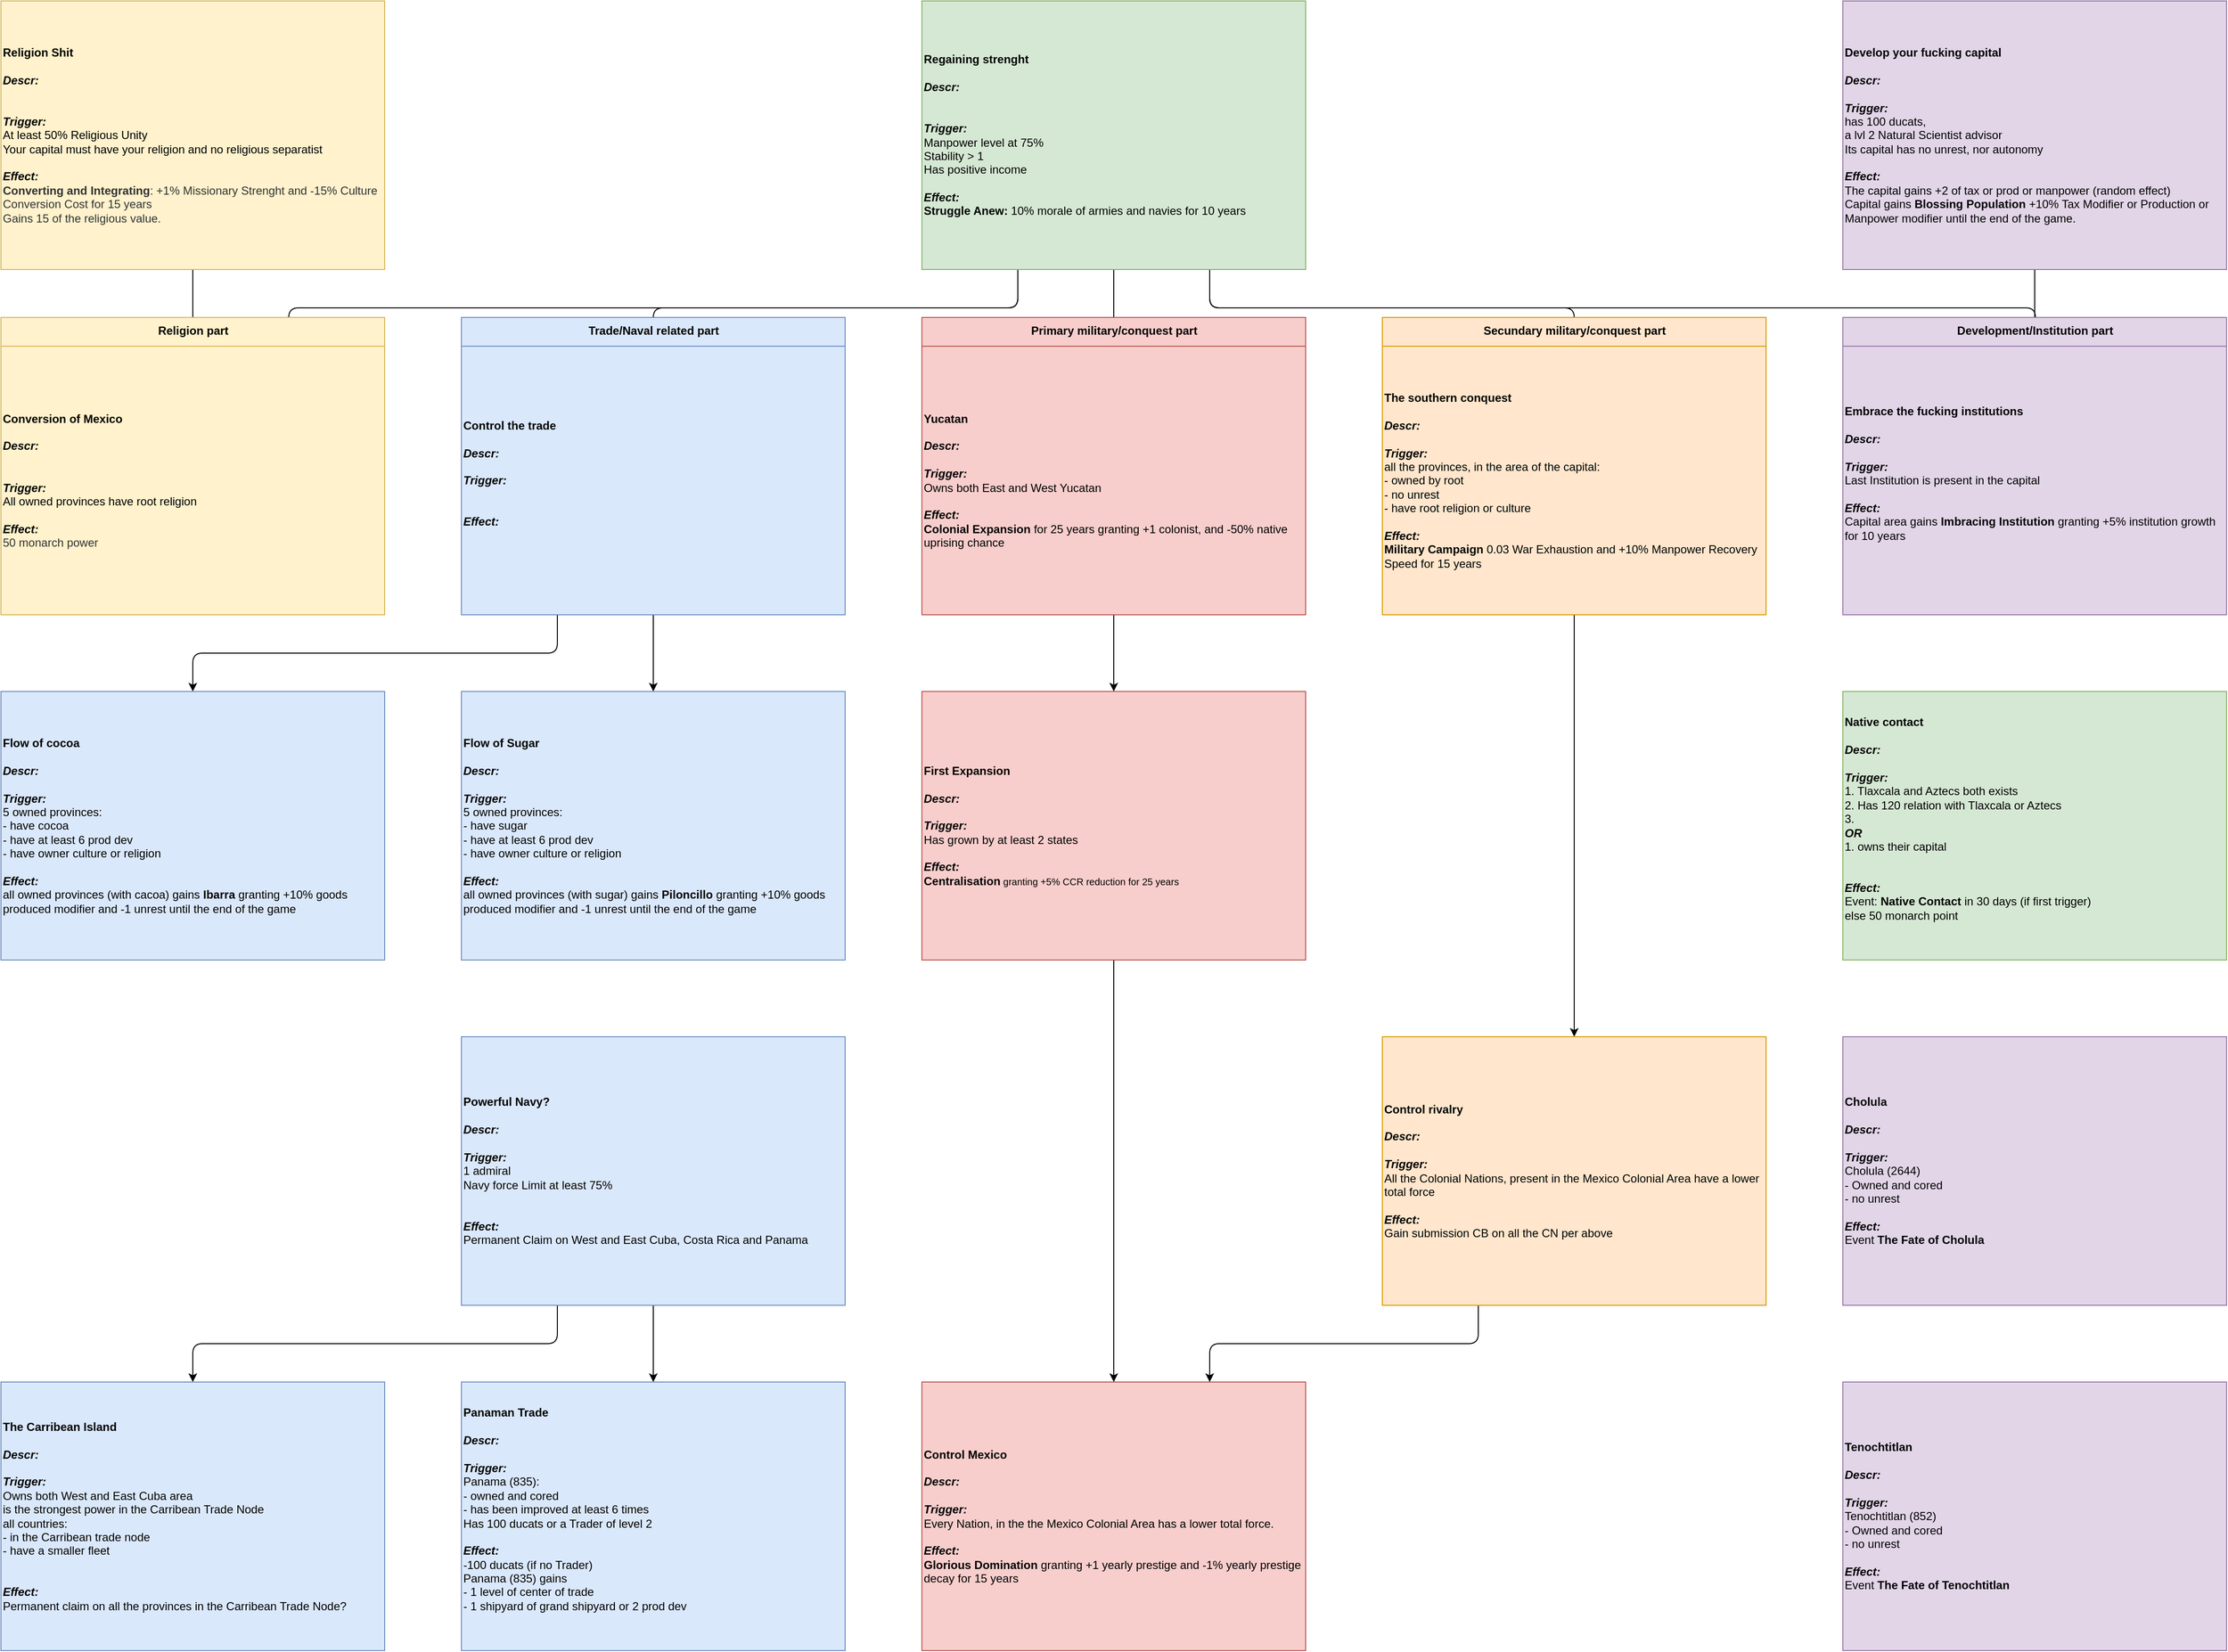 <mxfile version="12.9.3" type="device" pages="2"><diagram id="kzSDAJDjx9IFy4JvHGh8" name="Missions"><mxGraphModel dx="2062" dy="822" grid="1" gridSize="10" guides="1" tooltips="1" connect="1" arrows="1" fold="1" page="1" pageScale="1" pageWidth="827" pageHeight="1169" math="0" shadow="0"><root><mxCell id="0"/><mxCell id="1" parent="0"/><mxCell id="1duMbpfqb4n2V9v_ifHp-9" style="edgeStyle=orthogonalEdgeStyle;orthogonalLoop=1;jettySize=auto;html=1;exitX=0.25;exitY=1;exitDx=0;exitDy=0;fontSize=12;rounded=1;" parent="1" source="VS-WX2oO7uqrwknDHlsG-1" target="VS-WX2oO7uqrwknDHlsG-9" edge="1"><mxGeometry relative="1" as="geometry"/></mxCell><mxCell id="bOzuorMYkFxrs2pDDm80-41" style="edgeStyle=orthogonalEdgeStyle;orthogonalLoop=1;jettySize=auto;html=1;exitX=0.75;exitY=1;exitDx=0;exitDy=0;startArrow=none;startFill=0;strokeColor=#000000;fontSize=12;rounded=1;" parent="1" source="VS-WX2oO7uqrwknDHlsG-1" target="TTL-foOcZzqklbkpSJ-E-7" edge="1"><mxGeometry relative="1" as="geometry"/></mxCell><mxCell id="bOzuorMYkFxrs2pDDm80-43" style="edgeStyle=orthogonalEdgeStyle;orthogonalLoop=1;jettySize=auto;html=1;exitX=0.25;exitY=1;exitDx=0;exitDy=0;startArrow=none;startFill=0;strokeColor=#000000;fontSize=12;rounded=1;entryX=0.75;entryY=0;entryDx=0;entryDy=0;" parent="1" source="VS-WX2oO7uqrwknDHlsG-1" target="u9ziRXCBblDP0fWpCBxg-26" edge="1"><mxGeometry relative="1" as="geometry"/></mxCell><mxCell id="Hifq5IkfQWLHuLUF-LU--15" style="edgeStyle=orthogonalEdgeStyle;orthogonalLoop=1;jettySize=auto;html=1;exitX=0.5;exitY=1;exitDx=0;exitDy=0;rounded=1;" parent="1" source="VS-WX2oO7uqrwknDHlsG-1" target="VS-WX2oO7uqrwknDHlsG-5" edge="1"><mxGeometry relative="1" as="geometry"/></mxCell><mxCell id="iRokWBo9ocZPzYUVk0KC-3" style="edgeStyle=orthogonalEdgeStyle;orthogonalLoop=1;jettySize=auto;html=1;exitX=0.75;exitY=1;exitDx=0;exitDy=0;rounded=1;" parent="1" source="VS-WX2oO7uqrwknDHlsG-1" edge="1"><mxGeometry relative="1" as="geometry"><mxPoint x="2120.379" y="360" as="targetPoint"/></mxGeometry></mxCell><mxCell id="VS-WX2oO7uqrwknDHlsG-1" value="&lt;div style=&quot;font-size: 12px&quot; align=&quot;left&quot;&gt;&lt;font style=&quot;font-size: 12px&quot;&gt;&lt;b style=&quot;font-size: 12px&quot;&gt;&lt;font style=&quot;font-size: 12px&quot;&gt;Regaining strenght&lt;/font&gt;&lt;/b&gt;&lt;/font&gt;&lt;/div&gt;&lt;div style=&quot;font-size: 12px&quot; align=&quot;left&quot;&gt;&lt;font style=&quot;font-size: 12px&quot;&gt;&lt;b style=&quot;font-size: 12px&quot;&gt;&lt;font style=&quot;font-size: 12px&quot;&gt;&lt;br style=&quot;font-size: 12px&quot;&gt;&lt;/font&gt;&lt;/b&gt;&lt;/font&gt;&lt;/div&gt;&lt;div style=&quot;font-size: 12px&quot; align=&quot;left&quot;&gt;&lt;font style=&quot;font-size: 12px&quot;&gt;&lt;span style=&quot;font-size: 12px&quot;&gt;&lt;font style=&quot;font-size: 12px&quot;&gt;&lt;i style=&quot;font-size: 12px&quot;&gt;&lt;b style=&quot;font-size: 12px&quot;&gt;Descr:&lt;/b&gt;&lt;/i&gt;&lt;/font&gt;&lt;/span&gt;&lt;/font&gt;&lt;/div&gt;&lt;div style=&quot;font-size: 12px&quot; align=&quot;left&quot;&gt;&lt;div align=&quot;left&quot; style=&quot;font-size: 12px&quot;&gt;&lt;br&gt;&lt;/div&gt;&lt;/div&gt;&lt;div style=&quot;font-size: 12px&quot; align=&quot;left&quot;&gt;&lt;font style=&quot;font-size: 12px&quot;&gt;&lt;br style=&quot;font-size: 12px&quot;&gt;&lt;/font&gt;&lt;/div&gt;&lt;div style=&quot;font-size: 12px&quot; align=&quot;left&quot;&gt;&lt;font style=&quot;font-size: 12px&quot;&gt;&lt;b style=&quot;font-size: 12px&quot;&gt;&lt;i style=&quot;font-size: 12px&quot;&gt;Trigger:&lt;/i&gt;&lt;/b&gt;&lt;/font&gt;&lt;/div&gt;&lt;div style=&quot;font-size: 12px&quot; align=&quot;left&quot;&gt;Manpower level at 75%&lt;/div&gt;&lt;div style=&quot;font-size: 12px&quot; align=&quot;left&quot;&gt;Stability &amp;gt; 1&lt;/div&gt;&lt;div style=&quot;font-size: 12px&quot; align=&quot;left&quot;&gt;Has positive income&lt;/div&gt;&lt;div style=&quot;font-size: 12px&quot; align=&quot;left&quot;&gt;&lt;font style=&quot;font-size: 12px&quot;&gt;&lt;br style=&quot;font-size: 12px&quot;&gt;&lt;/font&gt;&lt;/div&gt;&lt;div style=&quot;font-size: 12px&quot; align=&quot;left&quot;&gt;&lt;font style=&quot;font-size: 12px&quot;&gt;&lt;font style=&quot;font-size: 12px&quot;&gt;&lt;b style=&quot;font-size: 12px&quot;&gt;&lt;i style=&quot;font-size: 12px&quot;&gt;Effect:&lt;/i&gt;&lt;/b&gt;&lt;/font&gt;&lt;/font&gt;&lt;/div&gt;&lt;b&gt;S&lt;/b&gt;&lt;b&gt;truggle Anew: &lt;/b&gt;&lt;span&gt;10% morale of armies and navies for 10 years&lt;br&gt;&lt;/span&gt;" style="rounded=0;whiteSpace=wrap;html=1;align=left;fontSize=12;fillColor=#d5e8d4;strokeColor=#82b366;" parent="1" vertex="1"><mxGeometry x="960" width="400" height="280" as="geometry"/></mxCell><mxCell id="C0YAHzZO9Mw9zngRvJDv-5" style="edgeStyle=orthogonalEdgeStyle;orthogonalLoop=1;jettySize=auto;html=1;exitX=0.5;exitY=1;exitDx=0;exitDy=0;rounded=1;" parent="1" source="Hifq5IkfQWLHuLUF-LU--17" target="6eCW07KP6Vzbq3WBbb-S-1" edge="1"><mxGeometry relative="1" as="geometry"><mxPoint x="2120.379" y="360" as="targetPoint"/></mxGeometry></mxCell><mxCell id="Hifq5IkfQWLHuLUF-LU--17" value="&lt;div style=&quot;font-size: 12px&quot; align=&quot;left&quot;&gt;&lt;b&gt;Develop your fucking capital&amp;nbsp;&lt;/b&gt;&lt;/div&gt;&lt;div style=&quot;font-size: 12px&quot; align=&quot;left&quot;&gt;&lt;b&gt;&lt;br&gt;&lt;/b&gt;&lt;/div&gt;&lt;div style=&quot;font-size: 12px&quot; align=&quot;left&quot;&gt;&lt;font style=&quot;font-size: 12px&quot;&gt;&lt;span style=&quot;font-size: 12px&quot;&gt;&lt;font style=&quot;font-size: 12px&quot;&gt;&lt;i style=&quot;font-size: 12px&quot;&gt;&lt;b style=&quot;font-size: 12px&quot;&gt;Descr:&lt;/b&gt;&lt;/i&gt;&lt;/font&gt;&lt;/span&gt;&lt;/font&gt;&lt;/div&gt;&lt;div style=&quot;font-size: 12px&quot; align=&quot;left&quot;&gt;&lt;div align=&quot;left&quot; style=&quot;font-size: 12px&quot;&gt;&lt;br&gt;&lt;/div&gt;&lt;/div&gt;&lt;div style=&quot;font-size: 12px&quot; align=&quot;left&quot;&gt;&lt;font style=&quot;font-size: 12px&quot;&gt;&lt;b style=&quot;font-size: 12px&quot;&gt;&lt;i style=&quot;font-size: 12px&quot;&gt;Trigger:&lt;/i&gt;&lt;/b&gt;&lt;/font&gt;&lt;/div&gt;&lt;div style=&quot;font-size: 12px&quot; align=&quot;left&quot;&gt;has 100 ducats,&lt;/div&gt;&lt;div style=&quot;font-size: 12px&quot; align=&quot;left&quot;&gt;a lvl 2 Natural Scientist advisor&amp;nbsp;&lt;/div&gt;&lt;div style=&quot;font-size: 12px&quot; align=&quot;left&quot;&gt;Its capital has no unrest, nor autonomy&lt;/div&gt;&lt;div style=&quot;font-size: 12px&quot; align=&quot;left&quot;&gt;&lt;br&gt;&lt;/div&gt;&lt;div style=&quot;font-size: 12px&quot; align=&quot;left&quot;&gt;&lt;font style=&quot;font-size: 12px&quot;&gt;&lt;font style=&quot;font-size: 12px&quot;&gt;&lt;b style=&quot;font-size: 12px&quot;&gt;&lt;i style=&quot;font-size: 12px&quot;&gt;Effect:&lt;/i&gt;&lt;/b&gt;&lt;/font&gt;&lt;/font&gt;&lt;/div&gt;&lt;div style=&quot;font-size: 12px&quot; align=&quot;left&quot;&gt;The capital gains +2 of tax or prod or manpower (random effect)&lt;/div&gt;&lt;div style=&quot;font-size: 12px&quot; align=&quot;left&quot;&gt;Capital gains&amp;nbsp;&lt;b&gt;Blossing Population&amp;nbsp;&lt;/b&gt;+10% Tax Modifier or Production or Manpower modifier until the end of the game.&lt;/div&gt;" style="rounded=0;whiteSpace=wrap;html=1;align=left;fontSize=12;fillColor=#e1d5e7;strokeColor=#9673a6;" parent="1" vertex="1"><mxGeometry x="1920" width="400" height="280" as="geometry"/></mxCell><mxCell id="6eCW07KP6Vzbq3WBbb-S-1" value="&lt;div style=&quot;font-size: 12px&quot; align=&quot;left&quot;&gt;&lt;b&gt;Embrace the fucking institutions&lt;/b&gt;&lt;/div&gt;&lt;div style=&quot;font-size: 12px&quot; align=&quot;left&quot;&gt;&lt;b&gt;&lt;br&gt;&lt;/b&gt;&lt;/div&gt;&lt;div style=&quot;font-size: 12px&quot; align=&quot;left&quot;&gt;&lt;font style=&quot;font-size: 12px&quot;&gt;&lt;span style=&quot;font-size: 12px&quot;&gt;&lt;font style=&quot;font-size: 12px&quot;&gt;&lt;i style=&quot;font-size: 12px&quot;&gt;&lt;b style=&quot;font-size: 12px&quot;&gt;Descr:&lt;/b&gt;&lt;/i&gt;&lt;/font&gt;&lt;/span&gt;&lt;/font&gt;&lt;/div&gt;&lt;div style=&quot;font-size: 12px&quot; align=&quot;left&quot;&gt;&lt;div align=&quot;left&quot; style=&quot;font-size: 12px&quot;&gt;&lt;br&gt;&lt;/div&gt;&lt;/div&gt;&lt;div style=&quot;font-size: 12px&quot; align=&quot;left&quot;&gt;&lt;font style=&quot;font-size: 12px&quot;&gt;&lt;b style=&quot;font-size: 12px&quot;&gt;&lt;i style=&quot;font-size: 12px&quot;&gt;Trigger:&lt;/i&gt;&lt;/b&gt;&lt;/font&gt;&lt;/div&gt;&lt;div style=&quot;font-size: 12px&quot; align=&quot;left&quot;&gt;Last Institution is present in the capital&lt;/div&gt;&lt;div style=&quot;font-size: 12px&quot; align=&quot;left&quot;&gt;&lt;br&gt;&lt;/div&gt;&lt;div style=&quot;font-size: 12px&quot; align=&quot;left&quot;&gt;&lt;font style=&quot;font-size: 12px&quot;&gt;&lt;font style=&quot;font-size: 12px&quot;&gt;&lt;b style=&quot;font-size: 12px&quot;&gt;&lt;i style=&quot;font-size: 12px&quot;&gt;Effect:&lt;/i&gt;&lt;/b&gt;&lt;/font&gt;&lt;/font&gt;&lt;/div&gt;&lt;div style=&quot;font-size: 12px&quot; align=&quot;left&quot;&gt;Capital area gains &lt;b&gt;Imbracing Institution&lt;/b&gt;&amp;nbsp;granting +5% institution growth for 10 years&lt;/div&gt;&lt;div style=&quot;font-size: 12px&quot; align=&quot;left&quot;&gt;&lt;br&gt;&lt;/div&gt;" style="rounded=0;whiteSpace=wrap;html=1;align=left;fontSize=12;fillColor=#e1d5e7;strokeColor=#9673a6;" parent="1" vertex="1"><mxGeometry x="1920" y="360" width="400" height="280" as="geometry"/></mxCell><mxCell id="u9ziRXCBblDP0fWpCBxg-6" style="edgeStyle=orthogonalEdgeStyle;rounded=1;orthogonalLoop=1;jettySize=auto;html=1;exitX=0.25;exitY=1;exitDx=0;exitDy=0;" parent="1" source="VS-WX2oO7uqrwknDHlsG-9" target="u9ziRXCBblDP0fWpCBxg-4" edge="1"><mxGeometry relative="1" as="geometry"/></mxCell><mxCell id="u9ziRXCBblDP0fWpCBxg-8" value="" style="edgeStyle=orthogonalEdgeStyle;rounded=1;orthogonalLoop=1;jettySize=auto;html=1;" parent="1" source="VS-WX2oO7uqrwknDHlsG-9" target="u9ziRXCBblDP0fWpCBxg-7" edge="1"><mxGeometry relative="1" as="geometry"/></mxCell><mxCell id="VS-WX2oO7uqrwknDHlsG-9" value="&lt;div style=&quot;font-size: 12px&quot;&gt;&lt;div&gt;&lt;b&gt;Control the trade&lt;/b&gt;&lt;/div&gt;&lt;div&gt;&lt;b&gt;&lt;br&gt;&lt;/b&gt;&lt;/div&gt;&lt;div&gt;&lt;b&gt;&lt;i&gt;Descr:&lt;/i&gt;&lt;/b&gt;&lt;/div&gt;&lt;div&gt;&lt;br&gt;&lt;/div&gt;&lt;div&gt;&lt;b&gt;&lt;i&gt;Trigger:&lt;/i&gt;&lt;/b&gt;&lt;/div&gt;&lt;div&gt;&lt;br&gt;&lt;/div&gt;&lt;div&gt;&lt;br&gt;&lt;/div&gt;&lt;div&gt;&lt;b&gt;&lt;i&gt;Effect:&lt;/i&gt;&lt;/b&gt;&lt;/div&gt;&lt;div&gt;&lt;br&gt;&lt;/div&gt;&lt;/div&gt;" style="rounded=0;whiteSpace=wrap;html=1;align=left;fontSize=12;fillColor=#dae8fc;strokeColor=#6c8ebf;" parent="1" vertex="1"><mxGeometry x="480" y="360" width="400" height="280" as="geometry"/></mxCell><mxCell id="u9ziRXCBblDP0fWpCBxg-7" value="&lt;div style=&quot;font-size: 12px&quot;&gt;&lt;div&gt;&lt;b&gt;Flow of Sugar&lt;/b&gt;&lt;/div&gt;&lt;div&gt;&lt;b&gt;&lt;br&gt;&lt;/b&gt;&lt;/div&gt;&lt;div&gt;&lt;div&gt;&lt;b&gt;&lt;i&gt;Descr:&lt;/i&gt;&lt;/b&gt;&lt;/div&gt;&lt;div&gt;&lt;br&gt;&lt;/div&gt;&lt;div&gt;&lt;b&gt;&lt;i&gt;Trigger:&lt;/i&gt;&lt;/b&gt;&lt;/div&gt;&lt;div&gt;5 owned provinces:&lt;/div&gt;&lt;div&gt;- have sugar&lt;/div&gt;&lt;div&gt;- have at least 6 prod dev&lt;/div&gt;&lt;div&gt;- have owner culture or religion&lt;/div&gt;&lt;div&gt;&lt;br&gt;&lt;/div&gt;&lt;div&gt;&lt;b&gt;&lt;i&gt;Effect:&lt;/i&gt;&lt;/b&gt;&lt;/div&gt;&lt;div&gt;all owned provinces (with sugar) gains&lt;b&gt;&amp;nbsp;Piloncillo&amp;nbsp;&lt;/b&gt;granting +10% goods produced modifier and -1 unrest until the end of the game&lt;/div&gt;&lt;/div&gt;&lt;/div&gt;" style="rounded=0;whiteSpace=wrap;html=1;align=left;fontSize=12;fillColor=#dae8fc;strokeColor=#6c8ebf;" parent="1" vertex="1"><mxGeometry x="480" y="720" width="400" height="280" as="geometry"/></mxCell><mxCell id="u9ziRXCBblDP0fWpCBxg-4" value="&lt;div style=&quot;font-size: 12px&quot;&gt;&lt;div&gt;&lt;b&gt;Flow of cocoa&lt;/b&gt;&lt;/div&gt;&lt;div&gt;&lt;b&gt;&lt;br&gt;&lt;/b&gt;&lt;/div&gt;&lt;div&gt;&lt;b&gt;&lt;i&gt;Descr:&lt;/i&gt;&lt;/b&gt;&lt;/div&gt;&lt;div&gt;&lt;br&gt;&lt;/div&gt;&lt;div&gt;&lt;b&gt;&lt;i&gt;Trigger:&lt;/i&gt;&lt;/b&gt;&lt;/div&gt;&lt;div&gt;5 owned provinces:&lt;/div&gt;&lt;div&gt;- have cocoa&lt;/div&gt;&lt;div&gt;- have at least 6 prod dev&lt;/div&gt;&lt;div&gt;- have owner culture or religion&lt;/div&gt;&lt;div&gt;&lt;br&gt;&lt;/div&gt;&lt;div&gt;&lt;b&gt;&lt;i&gt;Effect:&lt;/i&gt;&lt;/b&gt;&lt;/div&gt;&lt;div&gt;all owned provinces (with cacoa) gains&lt;b&gt;&amp;nbsp;Ibarra&lt;/b&gt;&amp;nbsp;granting +10% goods produced modifier and -1 unrest until the end of the game&lt;/div&gt;&lt;/div&gt;" style="rounded=0;whiteSpace=wrap;html=1;align=left;fontSize=12;fillColor=#dae8fc;strokeColor=#6c8ebf;" parent="1" vertex="1"><mxGeometry y="720" width="400" height="280" as="geometry"/></mxCell><mxCell id="u9ziRXCBblDP0fWpCBxg-25" value="" style="edgeStyle=orthogonalEdgeStyle;rounded=1;orthogonalLoop=1;jettySize=auto;html=1;exitX=0.25;exitY=1;exitDx=0;exitDy=0;" parent="1" source="u9ziRXCBblDP0fWpCBxg-9" target="u9ziRXCBblDP0fWpCBxg-24" edge="1"><mxGeometry relative="1" as="geometry"/></mxCell><mxCell id="u9ziRXCBblDP0fWpCBxg-29" value="" style="edgeStyle=orthogonalEdgeStyle;rounded=1;orthogonalLoop=1;jettySize=auto;html=1;" parent="1" source="u9ziRXCBblDP0fWpCBxg-9" target="u9ziRXCBblDP0fWpCBxg-28" edge="1"><mxGeometry relative="1" as="geometry"/></mxCell><mxCell id="u9ziRXCBblDP0fWpCBxg-9" value="&lt;div style=&quot;font-size: 12px&quot;&gt;&lt;div&gt;&lt;b&gt;Powerful Navy?&lt;/b&gt;&lt;/div&gt;&lt;div&gt;&lt;b&gt;&lt;br&gt;&lt;/b&gt;&lt;/div&gt;&lt;div&gt;&lt;b&gt;&lt;i&gt;Descr:&lt;/i&gt;&lt;/b&gt;&lt;/div&gt;&lt;div&gt;&lt;br&gt;&lt;/div&gt;&lt;div&gt;&lt;b&gt;&lt;i&gt;Trigger:&lt;/i&gt;&lt;/b&gt;&lt;/div&gt;&lt;div&gt;1 admiral&lt;/div&gt;&lt;div&gt;Navy force Limit at least 75%&lt;/div&gt;&lt;div&gt;&lt;br&gt;&lt;/div&gt;&lt;div&gt;&lt;br&gt;&lt;/div&gt;&lt;div&gt;&lt;b&gt;&lt;i&gt;Effect:&lt;/i&gt;&lt;/b&gt;&lt;/div&gt;&lt;div&gt;Permanent Claim on West and East Cuba, Costa Rica and Panama&lt;/div&gt;&lt;/div&gt;" style="rounded=0;whiteSpace=wrap;html=1;align=left;fontSize=12;fillColor=#dae8fc;strokeColor=#6c8ebf;" parent="1" vertex="1"><mxGeometry x="480" y="1080" width="400" height="280" as="geometry"/></mxCell><mxCell id="u9ziRXCBblDP0fWpCBxg-28" value="&lt;div style=&quot;font-size: 12px&quot;&gt;&lt;div&gt;&lt;b&gt;Panaman Trade&lt;/b&gt;&lt;/div&gt;&lt;div&gt;&lt;b&gt;&lt;br&gt;&lt;/b&gt;&lt;/div&gt;&lt;div&gt;&lt;b&gt;&lt;i&gt;Descr:&lt;/i&gt;&lt;/b&gt;&lt;/div&gt;&lt;div&gt;&lt;br&gt;&lt;/div&gt;&lt;div&gt;&lt;b&gt;&lt;i&gt;Trigger:&lt;/i&gt;&lt;/b&gt;&lt;/div&gt;&lt;div&gt;Panama (835):&lt;/div&gt;&lt;div&gt;- owned and cored&lt;/div&gt;&lt;div&gt;- has been improved at least 6 times&lt;/div&gt;&lt;div&gt;Has 100 ducats or a Trader of level 2&lt;/div&gt;&lt;div&gt;&lt;br&gt;&lt;/div&gt;&lt;div&gt;&lt;b&gt;&lt;i&gt;Effect:&lt;/i&gt;&lt;/b&gt;&lt;/div&gt;&lt;div&gt;-100 ducats (if no Trader)&lt;/div&gt;&lt;div&gt;Panama (835) gains&amp;nbsp;&lt;/div&gt;&lt;div&gt;- 1 level of center of trade&lt;/div&gt;&lt;div&gt;- 1 shipyard of grand shipyard or 2 prod dev&lt;/div&gt;&lt;div&gt;&lt;br&gt;&lt;/div&gt;&lt;/div&gt;" style="rounded=0;whiteSpace=wrap;html=1;align=left;fontSize=12;fillColor=#dae8fc;strokeColor=#6c8ebf;" parent="1" vertex="1"><mxGeometry x="480" y="1440" width="400" height="280" as="geometry"/></mxCell><mxCell id="u9ziRXCBblDP0fWpCBxg-24" value="&lt;div style=&quot;font-size: 12px&quot;&gt;&lt;div&gt;&lt;b&gt;The Carribean Island&lt;/b&gt;&lt;/div&gt;&lt;div&gt;&lt;b&gt;&lt;br&gt;&lt;/b&gt;&lt;/div&gt;&lt;div&gt;&lt;b&gt;&lt;i&gt;Descr:&lt;/i&gt;&lt;/b&gt;&lt;/div&gt;&lt;div&gt;&lt;br&gt;&lt;/div&gt;&lt;div&gt;&lt;b&gt;&lt;i&gt;Trigger:&lt;/i&gt;&lt;/b&gt;&lt;/div&gt;&lt;div&gt;Owns both West and East Cuba area&lt;/div&gt;&lt;div&gt;is the strongest power in the Carribean Trade Node&lt;/div&gt;&lt;div&gt;all countries:&lt;/div&gt;&lt;div&gt;- in the Carribean trade node&lt;/div&gt;&lt;div&gt;- have a smaller fleet&lt;/div&gt;&lt;div&gt;&lt;br&gt;&lt;/div&gt;&lt;div&gt;&lt;br&gt;&lt;/div&gt;&lt;div&gt;&lt;b&gt;&lt;i&gt;Effect:&lt;/i&gt;&lt;/b&gt;&lt;/div&gt;&lt;div&gt;Permanent claim on all the provinces in the Carribean Trade Node?&lt;/div&gt;&lt;/div&gt;" style="rounded=0;whiteSpace=wrap;html=1;align=left;fontSize=12;fillColor=#dae8fc;strokeColor=#6c8ebf;" parent="1" vertex="1"><mxGeometry y="1440" width="400" height="280" as="geometry"/></mxCell><mxCell id="w6SWjsJNd_PJqNKlExnE-12" value="" style="edgeStyle=orthogonalEdgeStyle;rounded=0;orthogonalLoop=1;jettySize=auto;html=1;" parent="1" edge="1"><mxGeometry relative="1" as="geometry"><mxPoint x="-1360" y="720.071" as="sourcePoint"/></mxGeometry></mxCell><mxCell id="w6SWjsJNd_PJqNKlExnE-16" value="" style="edgeStyle=orthogonalEdgeStyle;rounded=0;orthogonalLoop=1;jettySize=auto;html=1;" parent="1" edge="1"><mxGeometry relative="1" as="geometry"><mxPoint x="-1360" y="1120.071" as="sourcePoint"/></mxGeometry></mxCell><mxCell id="2cpTKASR6VVEuFGcLXBK-2" value="" style="edgeStyle=orthogonalEdgeStyle;rounded=1;orthogonalLoop=1;jettySize=auto;html=1;" edge="1" parent="1" source="VS-WX2oO7uqrwknDHlsG-5" target="2cpTKASR6VVEuFGcLXBK-1"><mxGeometry relative="1" as="geometry"/></mxCell><mxCell id="VS-WX2oO7uqrwknDHlsG-5" value="&lt;div style=&quot;font-size: 12px&quot;&gt;&lt;div&gt;&lt;b&gt;Yucatan&lt;/b&gt;&lt;/div&gt;&lt;div&gt;&lt;b&gt;&lt;br&gt;&lt;/b&gt;&lt;/div&gt;&lt;div&gt;&lt;b&gt;&lt;i&gt;Descr:&lt;/i&gt;&lt;/b&gt;&lt;/div&gt;&lt;div&gt;&lt;br&gt;&lt;/div&gt;&lt;div&gt;&lt;b&gt;&lt;i&gt;Trigger:&lt;/i&gt;&lt;/b&gt;&lt;/div&gt;&lt;div&gt;Owns both East and West Yucatan&lt;/div&gt;&lt;div&gt;&lt;br&gt;&lt;/div&gt;&lt;div&gt;&lt;b&gt;&lt;i&gt;Effect:&lt;/i&gt;&lt;/b&gt;&lt;/div&gt;&lt;div&gt;&lt;b&gt;Colonial Expansion&lt;/b&gt;&amp;nbsp;for 25 years granting +1 colonist, and -50% native uprising chance&lt;/div&gt;&lt;/div&gt;" style="rounded=0;whiteSpace=wrap;html=1;align=left;fontSize=12;fillColor=#f8cecc;strokeColor=#b85450;" parent="1" vertex="1"><mxGeometry x="960" y="360" width="400" height="280" as="geometry"/></mxCell><mxCell id="2cpTKASR6VVEuFGcLXBK-4" value="" style="edgeStyle=orthogonalEdgeStyle;rounded=1;orthogonalLoop=1;jettySize=auto;html=1;" edge="1" parent="1" source="2cpTKASR6VVEuFGcLXBK-1" target="2cpTKASR6VVEuFGcLXBK-3"><mxGeometry relative="1" as="geometry"/></mxCell><mxCell id="2cpTKASR6VVEuFGcLXBK-1" value="&lt;div&gt;&lt;div style=&quot;font-size: 12px&quot;&gt;&lt;b&gt;First Expansion&lt;/b&gt;&lt;/div&gt;&lt;div style=&quot;font-size: 12px&quot;&gt;&lt;b&gt;&lt;br&gt;&lt;/b&gt;&lt;/div&gt;&lt;div style=&quot;font-size: 12px&quot;&gt;&lt;b&gt;&lt;i&gt;Descr:&lt;/i&gt;&lt;/b&gt;&lt;/div&gt;&lt;div style=&quot;font-size: 12px&quot;&gt;&lt;br&gt;&lt;/div&gt;&lt;div style=&quot;font-size: 12px&quot;&gt;&lt;b&gt;&lt;i&gt;Trigger:&lt;/i&gt;&lt;/b&gt;&lt;/div&gt;&lt;div style=&quot;font-size: 12px&quot;&gt;Has grown by at least 2 states&lt;/div&gt;&lt;div style=&quot;font-size: 12px&quot;&gt;&lt;br&gt;&lt;/div&gt;&lt;div style=&quot;font-size: 12px&quot;&gt;&lt;b&gt;&lt;i&gt;Effect:&lt;/i&gt;&lt;/b&gt;&lt;/div&gt;&lt;div&gt;&lt;b&gt;Centralisation&lt;/b&gt;&lt;span style=&quot;font-size: 10px&quot;&gt;&amp;nbsp;granting +5% CCR reduction for 25 years&lt;/span&gt;&lt;/div&gt;&lt;/div&gt;" style="rounded=0;whiteSpace=wrap;html=1;align=left;fontSize=12;fillColor=#f8cecc;strokeColor=#b85450;" vertex="1" parent="1"><mxGeometry x="960" y="720" width="400" height="280" as="geometry"/></mxCell><mxCell id="2cpTKASR6VVEuFGcLXBK-3" value="&lt;div style=&quot;font-size: 12px&quot;&gt;&lt;b&gt;Control Mexico&lt;/b&gt;&lt;/div&gt;&lt;div style=&quot;font-size: 12px&quot;&gt;&lt;b&gt;&lt;br&gt;&lt;/b&gt;&lt;/div&gt;&lt;div style=&quot;font-size: 12px&quot;&gt;&lt;b&gt;&lt;i&gt;Descr:&lt;/i&gt;&lt;/b&gt;&lt;/div&gt;&lt;div style=&quot;font-size: 12px&quot;&gt;&lt;br&gt;&lt;/div&gt;&lt;div style=&quot;font-size: 12px&quot;&gt;&lt;b&gt;&lt;i&gt;Trigger:&lt;/i&gt;&lt;/b&gt;&lt;/div&gt;&lt;div style=&quot;font-size: 12px&quot;&gt;Every Nation, in the the Mexico Colonial Area has a lower total force.&lt;/div&gt;&lt;div style=&quot;font-size: 12px&quot;&gt;&lt;br&gt;&lt;/div&gt;&lt;div style=&quot;font-size: 12px&quot;&gt;&lt;b&gt;&lt;i&gt;Effect:&lt;/i&gt;&lt;/b&gt;&lt;/div&gt;&lt;div&gt;&lt;b&gt;Glorious Domination&lt;/b&gt;&amp;nbsp;granting +1 yearly prestige and -1% yearly prestige decay for 15 years&lt;br&gt;&lt;/div&gt;" style="rounded=0;whiteSpace=wrap;html=1;align=left;fontSize=12;fillColor=#f8cecc;strokeColor=#b85450;" vertex="1" parent="1"><mxGeometry x="960" y="1440" width="400" height="280" as="geometry"/></mxCell><mxCell id="yrQwM_ZOXLAgXuqmaFQ8-32" value="" style="edgeStyle=orthogonalEdgeStyle;orthogonalLoop=1;jettySize=auto;html=1;fontSize=12;rounded=0;" parent="1" edge="1"><mxGeometry relative="1" as="geometry"><mxPoint x="80" y="3520" as="sourcePoint"/></mxGeometry></mxCell><mxCell id="yrQwM_ZOXLAgXuqmaFQ8-34" value="" style="edgeStyle=orthogonalEdgeStyle;orthogonalLoop=1;jettySize=auto;html=1;fontSize=12;rounded=0;" parent="1" edge="1"><mxGeometry relative="1" as="geometry"><mxPoint x="-400" y="3520" as="sourcePoint"/></mxGeometry></mxCell><mxCell id="2cpTKASR6VVEuFGcLXBK-6" value="" style="edgeStyle=orthogonalEdgeStyle;rounded=1;orthogonalLoop=1;jettySize=auto;html=1;" edge="1" parent="1" source="TTL-foOcZzqklbkpSJ-E-7" target="2cpTKASR6VVEuFGcLXBK-5"><mxGeometry relative="1" as="geometry"/></mxCell><mxCell id="TTL-foOcZzqklbkpSJ-E-7" value="&lt;div style=&quot;font-size: 12px&quot;&gt;&lt;b&gt;The southern conquest&lt;/b&gt;&lt;/div&gt;&lt;div style=&quot;font-size: 12px&quot;&gt;&lt;b&gt;&lt;br&gt;&lt;/b&gt;&lt;/div&gt;&lt;div style=&quot;font-size: 12px&quot;&gt;&lt;font style=&quot;font-size: 12px&quot;&gt;&lt;b style=&quot;font-size: 12px&quot;&gt;&lt;i style=&quot;font-size: 12px&quot;&gt;Descr:&lt;/i&gt;&lt;/b&gt;&lt;/font&gt;&lt;/div&gt;&lt;div style=&quot;font-size: 12px&quot;&gt;&lt;br&gt;&lt;/div&gt;&lt;div style=&quot;font-size: 12px&quot;&gt;&lt;font style=&quot;font-size: 12px&quot;&gt;&lt;b style=&quot;font-size: 12px&quot;&gt;&lt;i style=&quot;font-size: 12px&quot;&gt;Trigger:&lt;/i&gt;&lt;/b&gt;&lt;/font&gt;&lt;/div&gt;&lt;div style=&quot;font-size: 12px&quot;&gt;all the provinces, in the area of the capital:&lt;/div&gt;&lt;div style=&quot;font-size: 12px&quot;&gt;- owned by root&lt;/div&gt;&lt;div style=&quot;font-size: 12px&quot;&gt;- no unrest&lt;/div&gt;&lt;div style=&quot;font-size: 12px&quot;&gt;- have root religion or culture&lt;/div&gt;&lt;div style=&quot;font-size: 12px&quot;&gt;&lt;br&gt;&lt;/div&gt;&lt;div style=&quot;font-size: 12px&quot;&gt;&lt;font style=&quot;font-size: 12px&quot;&gt;&lt;b style=&quot;font-size: 12px&quot;&gt;&lt;i style=&quot;font-size: 12px&quot;&gt;Effect:&lt;/i&gt;&lt;/b&gt;&lt;/font&gt;&lt;/div&gt;&lt;div style=&quot;font-size: 12px&quot;&gt;&lt;div style=&quot;font-size: 12px&quot;&gt;&lt;font style=&quot;font-size: 12px&quot;&gt;&lt;font style=&quot;font-size: 12px&quot;&gt;&lt;b style=&quot;font-size: 12px&quot;&gt;Military Campaign&lt;/b&gt;&amp;nbsp;0.03 War Exhaustion and +10% Manpower Recovery Speed&amp;nbsp;&lt;/font&gt;for 15 years&lt;/font&gt;&lt;/div&gt;&lt;/div&gt;" style="rounded=0;whiteSpace=wrap;html=1;align=left;fontSize=12;fillColor=#ffe6cc;strokeColor=#d79b00;" parent="1" vertex="1"><mxGeometry x="1440" y="360" width="400" height="280" as="geometry"/></mxCell><mxCell id="2cpTKASR6VVEuFGcLXBK-7" style="edgeStyle=orthogonalEdgeStyle;rounded=1;orthogonalLoop=1;jettySize=auto;html=1;exitX=0.25;exitY=1;exitDx=0;exitDy=0;entryX=0.75;entryY=0;entryDx=0;entryDy=0;" edge="1" parent="1" source="2cpTKASR6VVEuFGcLXBK-5" target="2cpTKASR6VVEuFGcLXBK-3"><mxGeometry relative="1" as="geometry"/></mxCell><mxCell id="2cpTKASR6VVEuFGcLXBK-5" value="&lt;div style=&quot;font-size: 12px&quot;&gt;&lt;b&gt;Control rivalry&lt;/b&gt;&lt;/div&gt;&lt;div style=&quot;font-size: 12px&quot;&gt;&lt;b&gt;&lt;br&gt;&lt;/b&gt;&lt;/div&gt;&lt;div style=&quot;font-size: 12px&quot;&gt;&lt;font style=&quot;font-size: 12px&quot;&gt;&lt;b style=&quot;font-size: 12px&quot;&gt;&lt;i style=&quot;font-size: 12px&quot;&gt;Descr:&lt;/i&gt;&lt;/b&gt;&lt;/font&gt;&lt;/div&gt;&lt;div style=&quot;font-size: 12px&quot;&gt;&lt;br&gt;&lt;/div&gt;&lt;div style=&quot;font-size: 12px&quot;&gt;&lt;font style=&quot;font-size: 12px&quot;&gt;&lt;b style=&quot;font-size: 12px&quot;&gt;&lt;i style=&quot;font-size: 12px&quot;&gt;Trigger:&lt;/i&gt;&lt;/b&gt;&lt;/font&gt;&lt;/div&gt;&lt;div style=&quot;font-size: 12px&quot;&gt;All the Colonial Nations, present in the Mexico Colonial Area have a lower total force&lt;/div&gt;&lt;div style=&quot;font-size: 12px&quot;&gt;&lt;br&gt;&lt;/div&gt;&lt;div style=&quot;font-size: 12px&quot;&gt;&lt;font style=&quot;font-size: 12px&quot;&gt;&lt;b style=&quot;font-size: 12px&quot;&gt;&lt;i style=&quot;font-size: 12px&quot;&gt;Effect:&lt;/i&gt;&lt;/b&gt;&lt;/font&gt;&lt;/div&gt;&lt;div style=&quot;font-size: 12px&quot;&gt;&lt;div style=&quot;font-size: 12px&quot;&gt;Gain submission CB on all the CN per above&lt;/div&gt;&lt;/div&gt;" style="rounded=0;whiteSpace=wrap;html=1;align=left;fontSize=12;fillColor=#ffe6cc;strokeColor=#d79b00;" vertex="1" parent="1"><mxGeometry x="1440" y="1080" width="400" height="280" as="geometry"/></mxCell><mxCell id="u9ziRXCBblDP0fWpCBxg-12" value="&lt;div style=&quot;font-size: 12px&quot;&gt;&lt;b&gt;Native contact&lt;/b&gt;&lt;/div&gt;&lt;div style=&quot;font-size: 12px&quot;&gt;&lt;b&gt;&lt;br&gt;&lt;/b&gt;&lt;/div&gt;&lt;div style=&quot;font-size: 12px&quot;&gt;&lt;font style=&quot;font-size: 12px&quot;&gt;&lt;b style=&quot;font-size: 12px&quot;&gt;&lt;i style=&quot;font-size: 12px&quot;&gt;Descr:&lt;/i&gt;&lt;/b&gt;&lt;/font&gt;&lt;/div&gt;&lt;div style=&quot;font-size: 12px&quot;&gt;&lt;br&gt;&lt;/div&gt;&lt;div style=&quot;font-size: 12px&quot;&gt;&lt;font style=&quot;font-size: 12px&quot;&gt;&lt;b style=&quot;font-size: 12px&quot;&gt;&lt;i style=&quot;font-size: 12px&quot;&gt;Trigger:&lt;/i&gt;&lt;/b&gt;&lt;/font&gt;&lt;/div&gt;&lt;div style=&quot;font-size: 12px&quot;&gt;1. Tlaxcala and Aztecs both exists&lt;/div&gt;&lt;div style=&quot;font-size: 12px&quot;&gt;2. Has 120 relation with Tlaxcala or Aztecs&lt;/div&gt;&lt;div style=&quot;font-size: 12px&quot;&gt;3.&lt;/div&gt;&lt;div style=&quot;font-size: 12px&quot;&gt;&lt;b&gt;&lt;i&gt;OR&lt;/i&gt;&lt;/b&gt;&lt;/div&gt;&lt;div style=&quot;font-size: 12px&quot;&gt;1. owns their capital&lt;/div&gt;&lt;div style=&quot;font-size: 12px&quot;&gt;&lt;br&gt;&lt;/div&gt;&lt;div style=&quot;font-size: 12px&quot;&gt;&lt;br&gt;&lt;/div&gt;&lt;div style=&quot;font-size: 12px&quot;&gt;&lt;font style=&quot;font-size: 12px&quot;&gt;&lt;b style=&quot;font-size: 12px&quot;&gt;&lt;i style=&quot;font-size: 12px&quot;&gt;Effect:&lt;/i&gt;&lt;/b&gt;&lt;/font&gt;&lt;/div&gt;&lt;div style=&quot;font-size: 12px&quot;&gt;Event: &lt;b&gt;Native Contact&lt;/b&gt;&amp;nbsp;in 30 days (if first trigger)&lt;/div&gt;&lt;div style=&quot;font-size: 12px&quot;&gt;else 50 monarch point&amp;nbsp;&lt;/div&gt;&lt;div style=&quot;font-size: 12px&quot;&gt;&lt;br&gt;&lt;/div&gt;" style="rounded=0;whiteSpace=wrap;html=1;align=left;fontSize=12;fillColor=#d5e8d4;strokeColor=#82b366;" parent="1" vertex="1"><mxGeometry x="1920" y="720" width="400" height="280" as="geometry"/></mxCell><mxCell id="u9ziRXCBblDP0fWpCBxg-18" value="&lt;div style=&quot;font-size: 12px&quot;&gt;&lt;b&gt;Cholula&lt;/b&gt;&lt;/div&gt;&lt;div style=&quot;font-size: 12px&quot;&gt;&lt;b&gt;&lt;br&gt;&lt;/b&gt;&lt;/div&gt;&lt;div style=&quot;font-size: 12px&quot;&gt;&lt;font style=&quot;font-size: 12px&quot;&gt;&lt;b style=&quot;font-size: 12px&quot;&gt;&lt;i style=&quot;font-size: 12px&quot;&gt;Descr:&lt;/i&gt;&lt;/b&gt;&lt;/font&gt;&lt;/div&gt;&lt;div style=&quot;font-size: 12px&quot;&gt;&lt;br&gt;&lt;/div&gt;&lt;div style=&quot;font-size: 12px&quot;&gt;&lt;font style=&quot;font-size: 12px&quot;&gt;&lt;b style=&quot;font-size: 12px&quot;&gt;&lt;i style=&quot;font-size: 12px&quot;&gt;Trigger:&lt;/i&gt;&lt;/b&gt;&lt;/font&gt;&lt;/div&gt;&lt;div style=&quot;font-size: 12px&quot;&gt;Cholula (2644)&lt;/div&gt;&lt;div style=&quot;font-size: 12px&quot;&gt;- Owned and cored&lt;/div&gt;&lt;div style=&quot;font-size: 12px&quot;&gt;- no unrest&lt;/div&gt;&lt;div style=&quot;font-size: 12px&quot;&gt;&lt;br&gt;&lt;/div&gt;&lt;div style=&quot;font-size: 12px&quot;&gt;&lt;font style=&quot;font-size: 12px&quot;&gt;&lt;b style=&quot;font-size: 12px&quot;&gt;&lt;i style=&quot;font-size: 12px&quot;&gt;Effect:&lt;/i&gt;&lt;/b&gt;&lt;/font&gt;&lt;/div&gt;&lt;div style=&quot;font-size: 12px&quot;&gt;Event &lt;b&gt;The Fate of Cholula&lt;/b&gt;&lt;/div&gt;" style="rounded=0;whiteSpace=wrap;html=1;align=left;fontSize=12;fillColor=#e1d5e7;strokeColor=#9673a6;" parent="1" vertex="1"><mxGeometry x="1920" y="1080" width="400" height="280" as="geometry"/></mxCell><mxCell id="u9ziRXCBblDP0fWpCBxg-20" value="&lt;div&gt;&lt;b&gt;Tenochtitlan&lt;/b&gt;&lt;br&gt;&lt;/div&gt;&lt;div style=&quot;font-size: 12px&quot;&gt;&lt;b&gt;&lt;br&gt;&lt;/b&gt;&lt;/div&gt;&lt;div style=&quot;font-size: 12px&quot;&gt;&lt;font style=&quot;font-size: 12px&quot;&gt;&lt;b style=&quot;font-size: 12px&quot;&gt;&lt;i style=&quot;font-size: 12px&quot;&gt;Descr:&lt;/i&gt;&lt;/b&gt;&lt;/font&gt;&lt;/div&gt;&lt;div style=&quot;font-size: 12px&quot;&gt;&lt;br&gt;&lt;/div&gt;&lt;div style=&quot;font-size: 12px&quot;&gt;&lt;font style=&quot;font-size: 12px&quot;&gt;&lt;b style=&quot;font-size: 12px&quot;&gt;&lt;i style=&quot;font-size: 12px&quot;&gt;Trigger:&lt;/i&gt;&lt;/b&gt;&lt;/font&gt;&lt;/div&gt;&lt;div style=&quot;font-size: 12px&quot;&gt;Tenochtitlan (852)&lt;/div&gt;&lt;div style=&quot;font-size: 12px&quot;&gt;- Owned and cored&lt;/div&gt;&lt;div style=&quot;font-size: 12px&quot;&gt;- no unrest&lt;/div&gt;&lt;div style=&quot;font-size: 12px&quot;&gt;&lt;br&gt;&lt;/div&gt;&lt;div style=&quot;font-size: 12px&quot;&gt;&lt;font style=&quot;font-size: 12px&quot;&gt;&lt;b style=&quot;font-size: 12px&quot;&gt;&lt;i style=&quot;font-size: 12px&quot;&gt;Effect:&lt;/i&gt;&lt;/b&gt;&lt;/font&gt;&lt;/div&gt;&lt;div style=&quot;font-size: 12px&quot;&gt;Event &lt;b&gt;The Fate of Tenochtitlan&lt;/b&gt;&lt;/div&gt;" style="rounded=0;whiteSpace=wrap;html=1;align=left;fontSize=12;fillColor=#e1d5e7;strokeColor=#9673a6;" parent="1" vertex="1"><mxGeometry x="1920" y="1440" width="400" height="280" as="geometry"/></mxCell><mxCell id="u9ziRXCBblDP0fWpCBxg-27" value="" style="edgeStyle=orthogonalEdgeStyle;rounded=1;orthogonalLoop=1;jettySize=auto;html=1;" parent="1" source="QzyGDQtAHyH9AOBVf9tL-3" target="u9ziRXCBblDP0fWpCBxg-26" edge="1"><mxGeometry relative="1" as="geometry"/></mxCell><mxCell id="QzyGDQtAHyH9AOBVf9tL-3" value="&lt;div style=&quot;font-size: 12px&quot;&gt;&lt;b&gt;Religion Shit&lt;/b&gt;&lt;/div&gt;&lt;div style=&quot;font-size: 12px&quot;&gt;&lt;b&gt;&lt;br&gt;&lt;/b&gt;&lt;/div&gt;&lt;div&gt;&lt;font&gt;&lt;div style=&quot;font-size: 12px&quot;&gt;&lt;b style=&quot;font-size: 12px&quot;&gt;&lt;i style=&quot;font-size: 12px&quot;&gt;Descr:&lt;/i&gt;&lt;/b&gt;&lt;/div&gt;&lt;div&gt;&lt;br&gt;&lt;/div&gt;&lt;/font&gt;&lt;/div&gt;&lt;div&gt;&lt;br&gt;&lt;/div&gt;&lt;div style=&quot;font-size: 12px&quot;&gt;&lt;font style=&quot;font-size: 12px&quot;&gt;&lt;b style=&quot;font-size: 12px&quot;&gt;&lt;i style=&quot;font-size: 12px&quot;&gt;Trigger:&lt;/i&gt;&lt;/b&gt;&lt;/font&gt;&lt;/div&gt;&lt;div style=&quot;font-size: 12px&quot;&gt;&lt;/div&gt;At least 50% Religious Unity&lt;br&gt;Your capital must have your religion and no religious separatist&lt;br&gt;&lt;div style=&quot;font-size: 12px&quot;&gt;&lt;font style=&quot;font-size: 12px&quot;&gt;&lt;br style=&quot;font-size: 12px&quot;&gt;&lt;/font&gt;&lt;/div&gt;&lt;font style=&quot;font-size: 12px&quot;&gt;&lt;b style=&quot;font-size: 12px&quot;&gt;&lt;i style=&quot;font-size: 12px&quot;&gt;Effect:&lt;/i&gt;&lt;/b&gt;&lt;br style=&quot;font-size: 12px&quot;&gt;&lt;span style=&quot;color: rgb(51 , 51 , 51)&quot;&gt;&lt;b&gt;Converting and Integrating&lt;/b&gt;: +1% Missionary Strenght and -15% Culture Conversion Cost for 15 years&lt;br&gt;Gains 15 of the religious value.&lt;br&gt;&lt;/span&gt;&lt;/font&gt;" style="rounded=0;whiteSpace=wrap;html=1;align=left;fontSize=12;fillColor=#fff2cc;strokeColor=#d6b656;" parent="1" vertex="1"><mxGeometry width="400" height="280" as="geometry"/></mxCell><mxCell id="u9ziRXCBblDP0fWpCBxg-26" value="&lt;div style=&quot;font-size: 12px&quot;&gt;&lt;b&gt;Conversion of Mexico&lt;/b&gt;&lt;/div&gt;&lt;div style=&quot;font-size: 12px&quot;&gt;&lt;b&gt;&lt;br&gt;&lt;/b&gt;&lt;/div&gt;&lt;div&gt;&lt;font&gt;&lt;div style=&quot;font-size: 12px&quot;&gt;&lt;b style=&quot;font-size: 12px&quot;&gt;&lt;i style=&quot;font-size: 12px&quot;&gt;Descr:&lt;/i&gt;&lt;/b&gt;&lt;/div&gt;&lt;div&gt;&lt;br&gt;&lt;/div&gt;&lt;/font&gt;&lt;/div&gt;&lt;div&gt;&lt;br&gt;&lt;/div&gt;&lt;div style=&quot;font-size: 12px&quot;&gt;&lt;font style=&quot;font-size: 12px&quot;&gt;&lt;b style=&quot;font-size: 12px&quot;&gt;&lt;i style=&quot;font-size: 12px&quot;&gt;Trigger:&lt;/i&gt;&lt;/b&gt;&lt;/font&gt;&lt;/div&gt;&lt;div style=&quot;font-size: 12px&quot;&gt;&lt;/div&gt;All owned provinces have root religion&lt;br&gt;&lt;div style=&quot;font-size: 12px&quot;&gt;&lt;font style=&quot;font-size: 12px&quot;&gt;&lt;br style=&quot;font-size: 12px&quot;&gt;&lt;/font&gt;&lt;/div&gt;&lt;font style=&quot;font-size: 12px&quot;&gt;&lt;b style=&quot;font-size: 12px&quot;&gt;&lt;i style=&quot;font-size: 12px&quot;&gt;Effect:&lt;/i&gt;&lt;/b&gt;&lt;br style=&quot;font-size: 12px&quot;&gt;&lt;span style=&quot;color: rgb(51 , 51 , 51)&quot;&gt;50 monarch power&amp;nbsp;&lt;br&gt;&lt;/span&gt;&lt;/font&gt;" style="rounded=0;whiteSpace=wrap;html=1;align=left;fontSize=12;fillColor=#fff2cc;strokeColor=#d6b656;" parent="1" vertex="1"><mxGeometry y="360" width="400" height="280" as="geometry"/></mxCell><mxCell id="h8s-hCxMcf2PMTDbwtCN-22" value="" style="edgeStyle=orthogonalEdgeStyle;orthogonalLoop=1;jettySize=auto;html=1;fontSize=18;rounded=0;" parent="1" edge="1"><mxGeometry relative="1" as="geometry"><mxPoint x="-800" y="4240" as="sourcePoint"/></mxGeometry></mxCell><mxCell id="yrQwM_ZOXLAgXuqmaFQ8-143" value="&lt;font style=&quot;font-size: 12px&quot;&gt;&lt;br style=&quot;font-size: 12px&quot;&gt;&lt;/font&gt;" style="text;html=1;resizable=0;points=[];autosize=1;align=left;verticalAlign=top;spacingTop=-4;fontStyle=1;fontSize=12;" parent="1" vertex="1"><mxGeometry x="741" y="330" width="20" height="20" as="geometry"/></mxCell><mxCell id="qPmOHIH1bKVGM6QNh14A-19" value="Trade/Naval related part" style="text;html=1;fontSize=12;align=center;fontStyle=1;fillColor=#dae8fc;strokeColor=#6c8ebf;" parent="1" vertex="1"><mxGeometry x="480" y="330" width="400" height="30" as="geometry"/></mxCell><mxCell id="qPmOHIH1bKVGM6QNh14A-20" value="Secundary military/conquest part" style="text;html=1;fontSize=12;fontStyle=1;align=center;fillColor=#ffe6cc;strokeColor=#d79b00;" parent="1" vertex="1"><mxGeometry x="1440" y="330" width="400" height="30" as="geometry"/></mxCell><mxCell id="qPmOHIH1bKVGM6QNh14A-21" value="Primary military/conquest part" style="text;html=1;fontSize=12;fontStyle=1;align=center;fillColor=#f8cecc;strokeColor=#b85450;" parent="1" vertex="1"><mxGeometry x="960" y="330" width="400" height="30" as="geometry"/></mxCell><mxCell id="qPmOHIH1bKVGM6QNh14A-25" value="Religion part" style="text;html=1;fontSize=12;fontStyle=1;align=center;fillColor=#fff2cc;strokeColor=#d6b656;" parent="1" vertex="1"><mxGeometry y="330" width="400" height="30" as="geometry"/></mxCell><mxCell id="Hifq5IkfQWLHuLUF-LU--12" value="Development/Institution part" style="text;html=1;fontSize=12;fontStyle=1;align=center;fillColor=#e1d5e7;strokeColor=#9673a6;" parent="1" vertex="1"><mxGeometry x="1920" y="330" width="400" height="30" as="geometry"/></mxCell></root></mxGraphModel></diagram><diagram id="2ElQQUkU6RK26uzQ-X6k" name="Events"><mxGraphModel dx="2062" dy="822" grid="1" gridSize="10" guides="1" tooltips="1" connect="1" arrows="1" fold="1" page="1" pageScale="1" pageWidth="827" pageHeight="1169" math="0" shadow="0"><root><mxCell id="B1V_VFEnQH7nqJRqErhw-0"/><mxCell id="B1V_VFEnQH7nqJRqErhw-1" parent="B1V_VFEnQH7nqJRqErhw-0"/><mxCell id="vkqEMF9fVIyAJSpf2-G_-3" value="" style="edgeStyle=orthogonalEdgeStyle;rounded=0;orthogonalLoop=1;jettySize=auto;html=1;" parent="B1V_VFEnQH7nqJRqErhw-1" source="5WUcvOsQ5qKVfN0vOw8e-1" target="vkqEMF9fVIyAJSpf2-G_-0" edge="1"><mxGeometry relative="1" as="geometry"/></mxCell><mxCell id="5WUcvOsQ5qKVfN0vOw8e-1" value="&lt;div style=&quot;font-size: 12px&quot;&gt;&lt;/div&gt;&lt;i&gt;&lt;u&gt;Event&lt;/u&gt;&lt;/i&gt;&lt;b&gt;:&amp;nbsp;&lt;/b&gt;&lt;b&gt;Abrazo de Acatampan&lt;/b&gt;&lt;div style=&quot;font-size: 12px&quot;&gt;&lt;b&gt;mtth: 200&lt;/b&gt;&lt;/div&gt;&lt;b&gt;trigger: 1700. Capital in Mexico. LD 40%. Unrest 10. &lt;/b&gt;&lt;i&gt;(If overlord is A.I. the even happens to the CN, if not then to the overlord)&lt;/i&gt;&lt;div&gt;&lt;font&gt;&lt;div style=&quot;font-size: 12px&quot;&gt;&lt;b style=&quot;font-size: 12px&quot;&gt;&lt;i style=&quot;font-size: 12px&quot;&gt;Descr:&amp;nbsp;&lt;/i&gt;&lt;/b&gt;&lt;span&gt;Once before they have tried to make peace with Vicente Guerrero, the colonial army sent his father to him to beg him to negotiate, but Guerrero just answered: 'The country comes first.' \n&lt;/span&gt;&lt;span&gt;Now Guerrero is the only rebel leader left with a standing army, and has agreed to meet with [general's name] in Acatempan, but the meeting doesn't go as the colonial government expected. \n&lt;/span&gt;&lt;span&gt;[generals name] and Guerrero learned to respect each other in the battle field, and seeing face to face now both men find they have much in common, could this feeling beat friendship?. \n&lt;/span&gt;&lt;span&gt;To the surprise of all the onlookers they hug, they laugh, and they decide to work together.&lt;/span&gt;&lt;/div&gt;&lt;/font&gt;&lt;/div&gt;&lt;div&gt;&lt;/div&gt;&lt;font&gt;&lt;b style=&quot;font-size: 12px ; font-style: italic&quot;&gt;Option 1:&amp;nbsp;&lt;/b&gt;&lt;i&gt;I won't agree to a plan made by a peninsular who is friends with a mulato!&lt;/i&gt;&lt;br&gt;Colonial nation looses generals and three new rebel stacks appear, one of them in the capital if it's not occupied&lt;br&gt;&lt;i&gt;&lt;b style=&quot;font-size: 12px&quot;&gt;Option 2:&amp;nbsp;&lt;/b&gt;We have lost the ideological battle, the best we can do is cut our loses now&lt;br&gt;&lt;/i&gt;Mexico becomes an independent Monarchy. Event: &lt;b&gt;Liberal or conservative?&lt;/b&gt;&amp;nbsp;CN and Overlord prestige -70&lt;br&gt;&lt;/font&gt;" style="rounded=0;whiteSpace=wrap;html=1;align=left;fontSize=12;fillColor=#f5f5f5;strokeColor=#666666;fontColor=#333333;" parent="B1V_VFEnQH7nqJRqErhw-1" vertex="1"><mxGeometry width="400" height="320" as="geometry"/></mxCell><mxCell id="vkqEMF9fVIyAJSpf2-G_-8" value="&lt;div style=&quot;font-size: 12px&quot;&gt;&lt;/div&gt;&lt;i&gt;&lt;u&gt;Event&lt;/u&gt;&lt;/i&gt;&lt;b&gt;:&amp;nbsp;&lt;/b&gt;&lt;span&gt;&lt;b&gt;Not just another slave rebellion&lt;br&gt;&lt;/b&gt;&lt;/span&gt;&lt;div style=&quot;font-size: 12px&quot;&gt;&lt;b&gt;mtth: 200&lt;/b&gt;&lt;/div&gt;&lt;b&gt;trigger: &lt;br&gt;1700. &lt;br&gt;Have Embraced Enlightment &lt;br&gt;CN with capital in Caribe. &lt;br&gt;Have Not Outlawed Slavery. &lt;br&gt;&lt;/b&gt;&lt;i&gt;(If overlord is A.I. the even happens to the CN, if not then to the overlord)&lt;br&gt;&lt;br&gt;&lt;/i&gt;&lt;div&gt;&lt;font&gt;&lt;div&gt;&lt;b style=&quot;font-size: 12px&quot;&gt;&lt;i style=&quot;font-size: 12px&quot;&gt;Descr:&amp;nbsp;&lt;/i&gt;&lt;/b&gt;&lt;span&gt;No one knows where this Louverture guy came from, he speaks like a white man familiar with the Enlightenment ideas. He cites Epictetus and Machiavelli, but his just a freed slave!. \n&lt;/span&gt;&lt;span&gt;Now&amp;nbsp; the masses flock to him as he makes his speeches in French and in Creole. His makeshift army is surprisingly effective under his command, the french colonists are scared. \n&lt;/span&gt;&lt;span&gt;We have dealt with slave revolts before, but this time, it feels different.&lt;/span&gt;&lt;/div&gt;&lt;/font&gt;&lt;/div&gt;&lt;div&gt;&lt;br&gt;&lt;/div&gt;&lt;div style=&quot;font-size: 12px&quot;&gt;&lt;/div&gt;&lt;font&gt;&lt;b style=&quot;font-size: 12px ; font-style: italic&quot;&gt;Option 1:&amp;nbsp;&lt;/b&gt;&lt;i&gt;Rebellion!&lt;/i&gt;&lt;br&gt;&lt;div&gt;A rebel stack appears in the capital with a three start general: Louverture. All provinces that produce sugar cane in the Caribe get +10 unrest.&lt;/div&gt;&lt;br&gt;&lt;/font&gt;" style="rounded=0;whiteSpace=wrap;html=1;align=left;fontSize=12;fillColor=#f5f5f5;strokeColor=#666666;fontColor=#333333;" parent="B1V_VFEnQH7nqJRqErhw-1" vertex="1"><mxGeometry x="1920" width="400" height="320" as="geometry"/></mxCell><mxCell id="vkqEMF9fVIyAJSpf2-G_-10" value="&lt;div style=&quot;font-size: 12px&quot;&gt;&lt;/div&gt;&lt;i&gt;&lt;u&gt;Event&lt;/u&gt;&lt;/i&gt;&lt;b&gt;:&amp;nbsp;&lt;/b&gt;&lt;span&gt;&lt;b&gt;Gaspar Yanga&lt;br&gt;&lt;/b&gt;&lt;/span&gt;&lt;div style=&quot;font-size: 12px&quot;&gt;&lt;b&gt;mtth: 20&lt;/b&gt;&lt;/div&gt;&lt;b&gt;trigger: &lt;br&gt;1650. &lt;br&gt;CN with capital in Mexico&lt;br&gt;Have Not Outlawed Slavery. &lt;br&gt;&lt;/b&gt;&lt;i&gt;(If overlord is A.I. the even happens to the CN, if not then to the overlord)&lt;br&gt;&lt;br&gt;&lt;/i&gt;&lt;div&gt;&lt;font&gt;&lt;div&gt;&lt;b style=&quot;font-size: 12px&quot;&gt;&lt;i style=&quot;font-size: 12px&quot;&gt;Descr:&amp;nbsp;&lt;/i&gt;&lt;/b&gt;&lt;span&gt;They say he was a prince, back in Africa, so it's not surprising that this man, Gaspar Yanga, has stirred the slaves. Over and over we have to fight him and his man, but they hide in the mountains, where they are said to have a secret town.&lt;/span&gt;&lt;/div&gt;&lt;/font&gt;&lt;/div&gt;&lt;div&gt;&lt;br&gt;&lt;/div&gt;&lt;div style=&quot;font-size: 12px&quot;&gt;&lt;/div&gt;&lt;font&gt;&lt;b style=&quot;font-size: 12px ; font-style: italic&quot;&gt;Option 1:&amp;nbsp;&lt;/b&gt;&lt;span&gt;&lt;i&gt;This too shall pass&lt;br&gt;&lt;/i&gt;&lt;/span&gt;&lt;div&gt;&lt;/div&gt;&lt;br&gt;&lt;i&gt;&lt;b&gt;Option 2:&lt;/b&gt;&amp;nbsp;&lt;/i&gt;&lt;/font&gt;&lt;span&gt;&lt;i&gt;We have no option but to negotiate with this man&lt;br&gt;&lt;/i&gt;&lt;div&gt;Slavery is outlawed in the Colonial Nation. The culture of one random province in the Colonial Nation changes to Kongolose. The event will not trigger again. Unrest changes by -3 in the Colonial Nation&lt;/div&gt;&lt;div&gt;&lt;br&gt;&lt;/div&gt;&lt;/span&gt;" style="rounded=0;whiteSpace=wrap;html=1;align=left;fontSize=12;fillColor=#f5f5f5;strokeColor=#666666;fontColor=#333333;" parent="B1V_VFEnQH7nqJRqErhw-1" vertex="1"><mxGeometry y="400" width="400" height="320" as="geometry"/></mxCell><mxCell id="B9rfK2uKc1_tm1U59ld4-0" value="&lt;div style=&quot;font-size: 12px&quot;&gt;&lt;/div&gt;&lt;i&gt;&lt;u&gt;Event&lt;/u&gt;&lt;/i&gt;&lt;b&gt;:&amp;nbsp;&lt;/b&gt;&lt;b&gt;Native Contact&lt;br&gt;&lt;/b&gt;&lt;div style=&quot;font-size: 12px&quot;&gt;&lt;/div&gt;&lt;i&gt;&lt;br&gt;&lt;/i&gt;&lt;div&gt;&lt;font&gt;&lt;div&gt;&lt;span style=&quot;font-size: 12px&quot;&gt;&lt;span style=&quot;font-size: 12px&quot;&gt;&lt;b style=&quot;font-style: italic&quot;&gt;Descr:&lt;/b&gt; Regarding the Aztecian-Tlaxcalian conflict, we must side where we want to stand&lt;/span&gt;&lt;/span&gt;&lt;/div&gt;&lt;/font&gt;&lt;/div&gt;&lt;div&gt;&lt;br&gt;&lt;/div&gt;&lt;div style=&quot;font-size: 12px&quot;&gt;&lt;/div&gt;&lt;font&gt;&lt;b style=&quot;font-size: 12px ; font-style: italic&quot;&gt;Option 1:&amp;nbsp;&lt;/b&gt;&lt;span&gt;&lt;i&gt;The Aztec alliance&lt;br&gt;&lt;/i&gt;&lt;/span&gt;&lt;div&gt;&lt;/div&gt;Alliance and a lot of trust with them&lt;br&gt;Insult CB from Tlaxcala on you&lt;br&gt;&lt;br&gt;&lt;i&gt;&lt;b&gt;Option 2:&lt;/b&gt;&amp;nbsp;For Tlaxcala&lt;/i&gt;&lt;/font&gt;&lt;i&gt;&lt;br&gt;&lt;/i&gt;&lt;div&gt;Alliance and a lot of trust with them&lt;br&gt;&lt;/div&gt;&lt;div&gt;Insult CB from Aztec on you&lt;/div&gt;&lt;div&gt;&lt;br&gt;&lt;/div&gt;&lt;div&gt;&lt;i&gt;&lt;b&gt;Option 3:&lt;/b&gt;&amp;nbsp;We will never stand with Natives&lt;/i&gt;&lt;/div&gt;&lt;div&gt;Insult CB from them on you&lt;/div&gt;&lt;div&gt;&lt;br&gt;&lt;/div&gt;" style="rounded=0;whiteSpace=wrap;html=1;align=left;fontSize=12;fillColor=#f5f5f5;strokeColor=#666666;fontColor=#333333;" vertex="1" parent="B1V_VFEnQH7nqJRqErhw-1"><mxGeometry y="800" width="400" height="320" as="geometry"/></mxCell><mxCell id="LoVzB-tsT7qaoJNQP1SF-0" value="&lt;div style=&quot;font-size: 12px&quot;&gt;&lt;/div&gt;&lt;i&gt;&lt;u&gt;Event&lt;/u&gt;&lt;/i&gt;&lt;b&gt;:&amp;nbsp;The Fate of Cholula&lt;/b&gt;&lt;br&gt;&lt;div style=&quot;font-size: 12px&quot;&gt;&lt;/div&gt;&lt;i&gt;&lt;br&gt;&lt;/i&gt;&lt;div&gt;&lt;font&gt;&lt;div&gt;&lt;div&gt;&lt;b style=&quot;font-style: italic&quot;&gt;Descr:&lt;/b&gt;&amp;nbsp;&lt;/div&gt;&lt;div&gt;&lt;br&gt;&lt;/div&gt;&lt;/div&gt;&lt;div&gt;&lt;/div&gt;&lt;b style=&quot;font-style: italic&quot;&gt;Option 1:&lt;/b&gt;&lt;span style=&quot;font-style: italic&quot;&gt;&amp;nbsp;&lt;/span&gt;&lt;i&gt;Raze the city&lt;br&gt;&lt;/i&gt;&lt;div&gt;&lt;/div&gt;5 years of income&lt;/font&gt;&lt;/div&gt;&lt;div&gt;&lt;font&gt;+10 unrest in the province (2644)&lt;/font&gt;&lt;/div&gt;&lt;div&gt;&lt;font&gt;20 devastation&lt;br&gt;-50 relations with all the Native in the Mexico Region (mutual)&lt;br&gt;&lt;br&gt;&lt;i&gt;&lt;b&gt;Option 2:&lt;/b&gt;&amp;nbsp;Keep the Holy Place intact&lt;br&gt;&lt;/i&gt;&lt;div&gt;-2 unrest in the province (2644)&lt;/div&gt;&lt;div&gt;+50 relations with all the Native in the Mexico Region (mutual)&lt;/div&gt;&lt;/font&gt;&lt;/div&gt;" style="rounded=0;whiteSpace=wrap;html=1;align=left;fontSize=12;fillColor=#f5f5f5;strokeColor=#666666;fontColor=#333333;" vertex="1" parent="B1V_VFEnQH7nqJRqErhw-1"><mxGeometry x="480" y="800" width="400" height="320" as="geometry"/></mxCell><mxCell id="LoVzB-tsT7qaoJNQP1SF-2" value="&lt;div style=&quot;font-size: 12px&quot;&gt;&lt;/div&gt;&lt;i&gt;&lt;u&gt;Event&lt;/u&gt;&lt;/i&gt;&lt;b&gt;:&amp;nbsp;The Fate of Tenochtitlan&lt;br&gt;&lt;br&gt;&lt;/b&gt;&lt;div&gt;&lt;font&gt;&lt;div&gt;&lt;span style=&quot;font-size: 12px&quot;&gt;&lt;span style=&quot;font-size: 12px&quot;&gt;&lt;b style=&quot;font-style: italic&quot;&gt;Descr:&lt;/b&gt;&amp;nbsp;&lt;/span&gt;&lt;/span&gt;&lt;/div&gt;&lt;div&gt;&lt;span style=&quot;font-size: 12px&quot;&gt;&lt;span style=&quot;font-size: 12px&quot;&gt;&lt;br&gt;&lt;/span&gt;&lt;/span&gt;&lt;/div&gt;&lt;/font&gt;&lt;/div&gt;&lt;div style=&quot;font-size: 12px&quot;&gt;&lt;/div&gt;&lt;div&gt;&lt;b style=&quot;font-style: italic&quot;&gt;Option 1:&lt;/b&gt;&lt;span style=&quot;font-style: italic&quot;&gt;&amp;nbsp;&lt;/span&gt;&lt;i&gt;Raze the city&lt;br&gt;&lt;/i&gt;&lt;div&gt;&lt;/div&gt;5 years of income&lt;/div&gt;&lt;div&gt;+10 unrest in the province (2644)&lt;/div&gt;&lt;div&gt;20 devastation&lt;br&gt;-50 relations with all the Native in the Mexico Region (mutual)&lt;br&gt;&lt;br&gt;&lt;i&gt;&lt;b&gt;Option 2:&lt;/b&gt;&amp;nbsp;Keep the Holy Place intact&lt;br&gt;&lt;/i&gt;&lt;div&gt;-2 unrest in the province (2644)&lt;/div&gt;&lt;div&gt;+50 relations with all the Native in the Mexico Region (mutual)&lt;/div&gt;&lt;/div&gt;" style="rounded=0;whiteSpace=wrap;html=1;align=left;fontSize=12;fillColor=#f5f5f5;strokeColor=#666666;fontColor=#333333;" vertex="1" parent="B1V_VFEnQH7nqJRqErhw-1"><mxGeometry x="960" y="800" width="400" height="320" as="geometry"/></mxCell><mxCell id="vkqEMF9fVIyAJSpf2-G_-12" value="&lt;div style=&quot;font-size: 12px&quot;&gt;&lt;/div&gt;&lt;i&gt;&lt;u&gt;Event&lt;/u&gt;&lt;/i&gt;&lt;b&gt;:&amp;nbsp;&lt;/b&gt;&lt;span&gt;&lt;b&gt;Jacinto Canek&lt;br&gt;&lt;/b&gt;&lt;/span&gt;&lt;div style=&quot;font-size: 12px&quot;&gt;&lt;b&gt;mtth: 300&lt;/b&gt;&lt;/div&gt;&lt;b&gt;trigger: &lt;br&gt;1700.&lt;br&gt;Can Pech does not exists&lt;br&gt;CN onws Yucatan peninsula&lt;br&gt;A province, with mayam culture, has at least 10 unrest&lt;br&gt;&lt;/b&gt;&lt;i&gt;(If overlord is A.I. the even happens to the CN, if not then to the overlord)&lt;br&gt;&lt;br&gt;&lt;/i&gt;&lt;div&gt;&lt;font&gt;&lt;div&gt;&lt;b style=&quot;font-size: 12px&quot;&gt;&lt;i style=&quot;font-size: 12px&quot;&gt;Descr:&amp;nbsp;&lt;/i&gt;&lt;/b&gt;&lt;span&gt;&quot;The spaniards have brought us nothing but servitude, what are we waiting to rebel's screams a man for the top of the church of Cisteil, his name is Jacinto Canek, and the mayas will hear his message. The rebellion would be short but the impact in the spaniards would be such that they salted the land of Cisteil so that nothing would grow there again.&lt;/span&gt;&lt;/div&gt;&lt;/font&gt;&lt;/div&gt;&lt;div&gt;&lt;br&gt;&lt;/div&gt;&lt;div style=&quot;font-size: 12px&quot;&gt;&lt;/div&gt;&lt;font&gt;&lt;b style=&quot;font-size: 12px ; font-style: italic&quot;&gt;Option 1:&amp;nbsp;&lt;/b&gt;&lt;span&gt;&lt;i&gt;Another day, another rebellion&lt;br&gt;&lt;/i&gt;&lt;div&gt;Can Pech Independentist rebells spawn.&lt;/div&gt;&lt;/span&gt;&lt;div&gt;&lt;/div&gt;&lt;br&gt;&lt;i&gt;&lt;b&gt;Option 2:&lt;/b&gt;&amp;nbsp;&lt;/i&gt;&lt;/font&gt;&lt;i&gt;&lt;span&gt;&lt;/span&gt;&lt;span&gt;The fervour of the rebells is so great, we will never be safe here, let's abandon this place and leave the natives to their luck.&lt;br&gt;&lt;/span&gt;&lt;/i&gt;&lt;span&gt;&lt;div&gt;&lt;div&gt;Can Pech becomes independent with all the provinces in the Yucatan peninsula owned by the CN&lt;/div&gt;&lt;/div&gt;&lt;/span&gt;" style="rounded=0;whiteSpace=wrap;html=1;align=left;fontSize=12;fillColor=#f5f5f5;strokeColor=#666666;fontColor=#333333;" parent="B1V_VFEnQH7nqJRqErhw-1" vertex="1"><mxGeometry x="480" y="400" width="400" height="320" as="geometry"/></mxCell><mxCell id="vkqEMF9fVIyAJSpf2-G_-5" value="" style="edgeStyle=orthogonalEdgeStyle;rounded=0;orthogonalLoop=1;jettySize=auto;html=1;" parent="B1V_VFEnQH7nqJRqErhw-1" source="vkqEMF9fVIyAJSpf2-G_-0" target="vkqEMF9fVIyAJSpf2-G_-4" edge="1"><mxGeometry relative="1" as="geometry"/></mxCell><mxCell id="vkqEMF9fVIyAJSpf2-G_-0" value="&lt;div style=&quot;font-size: 12px&quot;&gt;&lt;/div&gt;&lt;i&gt;&lt;u&gt;Event&lt;/u&gt;&lt;/i&gt;&lt;b&gt;:&amp;nbsp;&lt;/b&gt;&lt;span&gt;&lt;b&gt;Liberal or Conservative?&lt;br&gt;&lt;/b&gt;&lt;/span&gt;&lt;div&gt;&lt;font&gt;&lt;div&gt;&lt;b style=&quot;font-size: 12px&quot;&gt;&lt;i style=&quot;font-size: 12px&quot;&gt;Descr:&amp;nbsp;&lt;/i&gt;&lt;/b&gt;&lt;span&gt;Once united against a common enemy mexicans are now finding they are actually quite divided. Everyone agrees that abolishing the Caste System and giving equal rights regardless of race is a good thing, but that's about it. \n&lt;/span&gt;&lt;span&gt;Should there be freedom of religion?, should catholic be the only faith?, should they be a democracy?, or is a royal with Divine Right the only sensible form of government?. This and many other issues divide the nation, and will have repercussions.&lt;/span&gt;&lt;/div&gt;&lt;/font&gt;&lt;/div&gt;&lt;div&gt;&lt;br&gt;&lt;/div&gt;&lt;div style=&quot;font-size: 12px&quot;&gt;&lt;/div&gt;&lt;font&gt;&lt;b style=&quot;font-size: 12px ; font-style: italic&quot;&gt;Option 1:&amp;nbsp;&lt;/b&gt;&lt;span&gt;&lt;i&gt;Things used to suck!, let's be liebrals and change everything!&lt;br&gt;&lt;/i&gt;&lt;/span&gt;&lt;div&gt;Mexico becomes a Republic. Half the provinces randomly get -2 or +3 unrest. Stability changes by -1&lt;/div&gt;&lt;div&gt;&lt;br&gt;&lt;/div&gt;&lt;b style=&quot;font-size: 12px ; font-style: italic&quot;&gt;Option 2:&amp;nbsp;&lt;/b&gt;&lt;i&gt;&lt;span&gt;Things were mostly fine before, there were just a few issues ruining everything, but they are fixed now!. All we need is an Emperor who agrees with us&lt;/span&gt;&lt;br&gt;&lt;/i&gt;&lt;div&gt;Mexico becomes a Monarchy. Event: &lt;b&gt;Emperor Wanted&lt;/b&gt;.&amp;nbsp;&lt;/div&gt;&lt;div&gt;Half the provinces randomly get -2 or +3 unrest. Stability changes by -1&lt;/div&gt;&lt;/font&gt;" style="rounded=0;whiteSpace=wrap;html=1;align=left;fontSize=12;fillColor=#f5f5f5;strokeColor=#666666;fontColor=#333333;" parent="B1V_VFEnQH7nqJRqErhw-1" vertex="1"><mxGeometry x="480" width="400" height="320" as="geometry"/></mxCell><mxCell id="vkqEMF9fVIyAJSpf2-G_-7" value="" style="edgeStyle=orthogonalEdgeStyle;rounded=0;orthogonalLoop=1;jettySize=auto;html=1;" parent="B1V_VFEnQH7nqJRqErhw-1" source="vkqEMF9fVIyAJSpf2-G_-4" target="vkqEMF9fVIyAJSpf2-G_-6" edge="1"><mxGeometry relative="1" as="geometry"/></mxCell><mxCell id="vkqEMF9fVIyAJSpf2-G_-4" value="&lt;div style=&quot;font-size: 12px&quot;&gt;&lt;/div&gt;&lt;i&gt;&lt;u&gt;Event&lt;/u&gt;&lt;/i&gt;&lt;b&gt;:&amp;nbsp;&lt;/b&gt;&lt;span&gt;&lt;b&gt;Emperor Wanted&lt;br&gt;trigger:&amp;nbsp;&lt;/b&gt;&lt;/span&gt;&lt;span&gt;&lt;i&gt;It can trigger from the Abrazo de Acatempan or if Mexico is a republic republican tradition bellow 50 negative stability.&lt;br&gt;&lt;/i&gt;&lt;/span&gt;&lt;span&gt;&lt;i&gt;The European nation with the most prestige gets this event, if there are two nation with equal prestige, the one with the most development gets it. If it is rejected it triggers with the second nation with the most prestige and development.&lt;/i&gt;&lt;br&gt;&lt;/span&gt;&lt;div&gt;&lt;font&gt;&lt;div&gt;&lt;b style=&quot;font-size: 12px&quot;&gt;&lt;i style=&quot;font-size: 12px&quot;&gt;Descr:&amp;nbsp;&lt;/i&gt;&lt;/b&gt;&lt;span&gt;Wanted: man of royal family, preferably married and with children and bellow 50 years old who wants to start a new and exciting career as Emperor of Mexico. \n&lt;/span&gt;&lt;span&gt;In this new and exciting job you will be faced with a lot of challenges that will test your diplomatic skills trying to make the natives, the europeans and those who are mixed race get along. \n&lt;/span&gt;&lt;span&gt;But it's worth it!, you will discover a new land with a culture more friendly and enthusiastic than the stiff royal courts you are used to. Fall in love with the food, the music, the pagan traditions the Church has no option but to ignore, and discover you were always a Mexican, you just didn't know it.&lt;/span&gt;&lt;/div&gt;&lt;/font&gt;&lt;/div&gt;&lt;div&gt;&lt;br&gt;&lt;/div&gt;&lt;div style=&quot;font-size: 12px&quot;&gt;&lt;/div&gt;&lt;font&gt;&lt;b style=&quot;font-size: 12px ; font-style: italic&quot;&gt;Option 1:&amp;nbsp;&lt;/b&gt;&lt;span&gt;&lt;i&gt;This is the offer of a lifetime!&lt;br&gt;&lt;/i&gt;&lt;/span&gt;&lt;div&gt;&lt;div&gt;Get royal marriage with the Mexican Empire, it will have a ruler from your dynasty. The former overlord will get -1000 opinion of you and will get a Reconquest CB&lt;/div&gt;&lt;/div&gt;&lt;div&gt;&lt;/div&gt;&lt;b style=&quot;font-size: 12px ; font-style: italic&quot;&gt;Option 2:&amp;nbsp;&lt;/b&gt;&lt;span&gt;&lt;i&gt;Mexi-what? no thanks, think about the occupational hazards&lt;br&gt;&lt;/i&gt;&lt;/span&gt;&lt;/font&gt;" style="rounded=0;whiteSpace=wrap;html=1;align=left;fontSize=12;fillColor=#f5f5f5;strokeColor=#666666;fontColor=#333333;" parent="B1V_VFEnQH7nqJRqErhw-1" vertex="1"><mxGeometry x="960" width="400" height="320" as="geometry"/></mxCell><mxCell id="vkqEMF9fVIyAJSpf2-G_-6" value="&lt;div style=&quot;font-size: 12px&quot;&gt;&lt;/div&gt;&lt;i&gt;&lt;u&gt;Event&lt;/u&gt;&lt;/i&gt;&lt;b&gt;:&amp;nbsp;&lt;/b&gt;&lt;b&gt;Emperor Wanted&lt;br&gt;trigger:&amp;nbsp;&lt;/b&gt;&lt;span&gt;&lt;i&gt;If everyone choses Option 2 in the &lt;b&gt;Emperor Wanted&lt;br&gt;&lt;/b&gt;&lt;br&gt;&lt;/i&gt;&lt;/span&gt;&lt;div&gt;&lt;font&gt;&lt;div&gt;&lt;b style=&quot;font-size: 12px&quot;&gt;&lt;i style=&quot;font-size: 12px&quot;&gt;Descr:&amp;nbsp;&lt;/i&gt;&lt;/b&gt;&lt;span&gt;No one wants to be our Emperor, is there any power-hungry generals we can use?&lt;/span&gt;&lt;/div&gt;&lt;/font&gt;&lt;/div&gt;&lt;div&gt;&lt;br&gt;&lt;/div&gt;&lt;div style=&quot;font-size: 12px&quot;&gt;&lt;/div&gt;&lt;font&gt;&lt;b style=&quot;font-size: 12px ; font-style: italic&quot;&gt;Option 1:&amp;nbsp;&lt;/b&gt;&lt;span&gt;&lt;i&gt;We only have power-hungry generals&lt;br&gt;&lt;/i&gt;&lt;/span&gt;&lt;div&gt;&lt;div&gt;One of the generals becomes a ruler with 6 in military points. If Mexico has no generals, it still gets a ruler with 6 in military points.&lt;/div&gt;&lt;/div&gt;&lt;div&gt;&lt;br&gt;&lt;/div&gt;&lt;div&gt;&lt;br&gt;&lt;/div&gt;&lt;b style=&quot;font-size: 12px ; font-style: italic&quot;&gt;Option 2:&amp;nbsp;&lt;/b&gt;&lt;span&gt;&lt;i&gt;A republic doesn't seem like such a bad idea now&lt;br&gt;&lt;/i&gt;&lt;/span&gt;&lt;span&gt;&lt;div&gt;Mexico becomes a Republic.&lt;/div&gt;&lt;div&gt;Unrest changes by -3 and stability by -2&lt;/div&gt;&lt;/span&gt;&lt;/font&gt;" style="rounded=0;whiteSpace=wrap;html=1;align=left;fontSize=12;fillColor=#f5f5f5;strokeColor=#666666;fontColor=#333333;" parent="B1V_VFEnQH7nqJRqErhw-1" vertex="1"><mxGeometry x="1440" y="1" width="400" height="320" as="geometry"/></mxCell></root></mxGraphModel></diagram></mxfile>